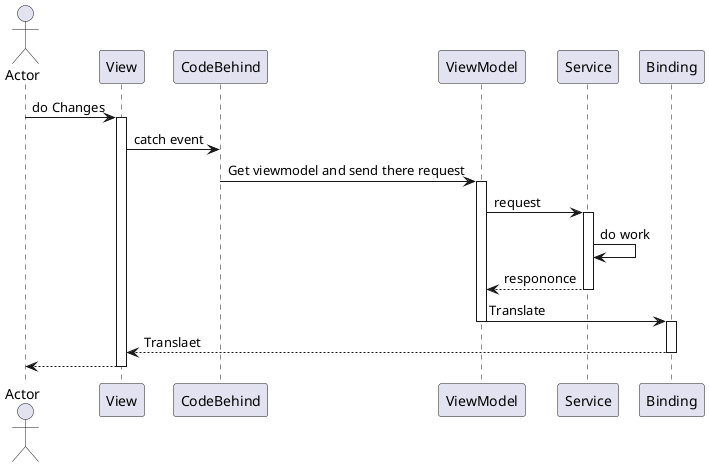 ﻿@startuml EventHandler
actor Actor

Actor -> View: do Changes
activate View
View -> CodeBehind: catch event
CodeBehind -> ViewModel: Get viewmodel and send there request
activate ViewModel
ViewModel -> Service: request
activate Service
Service -> Service: do work
Service --> ViewModel: respononce
deactivate Service
ViewModel -> Binding:  Translate
deactivate ViewModel
activate Binding
Binding --> View: Translaet
deactivate Binding
View --> Actor
deactivate View
@enduml
